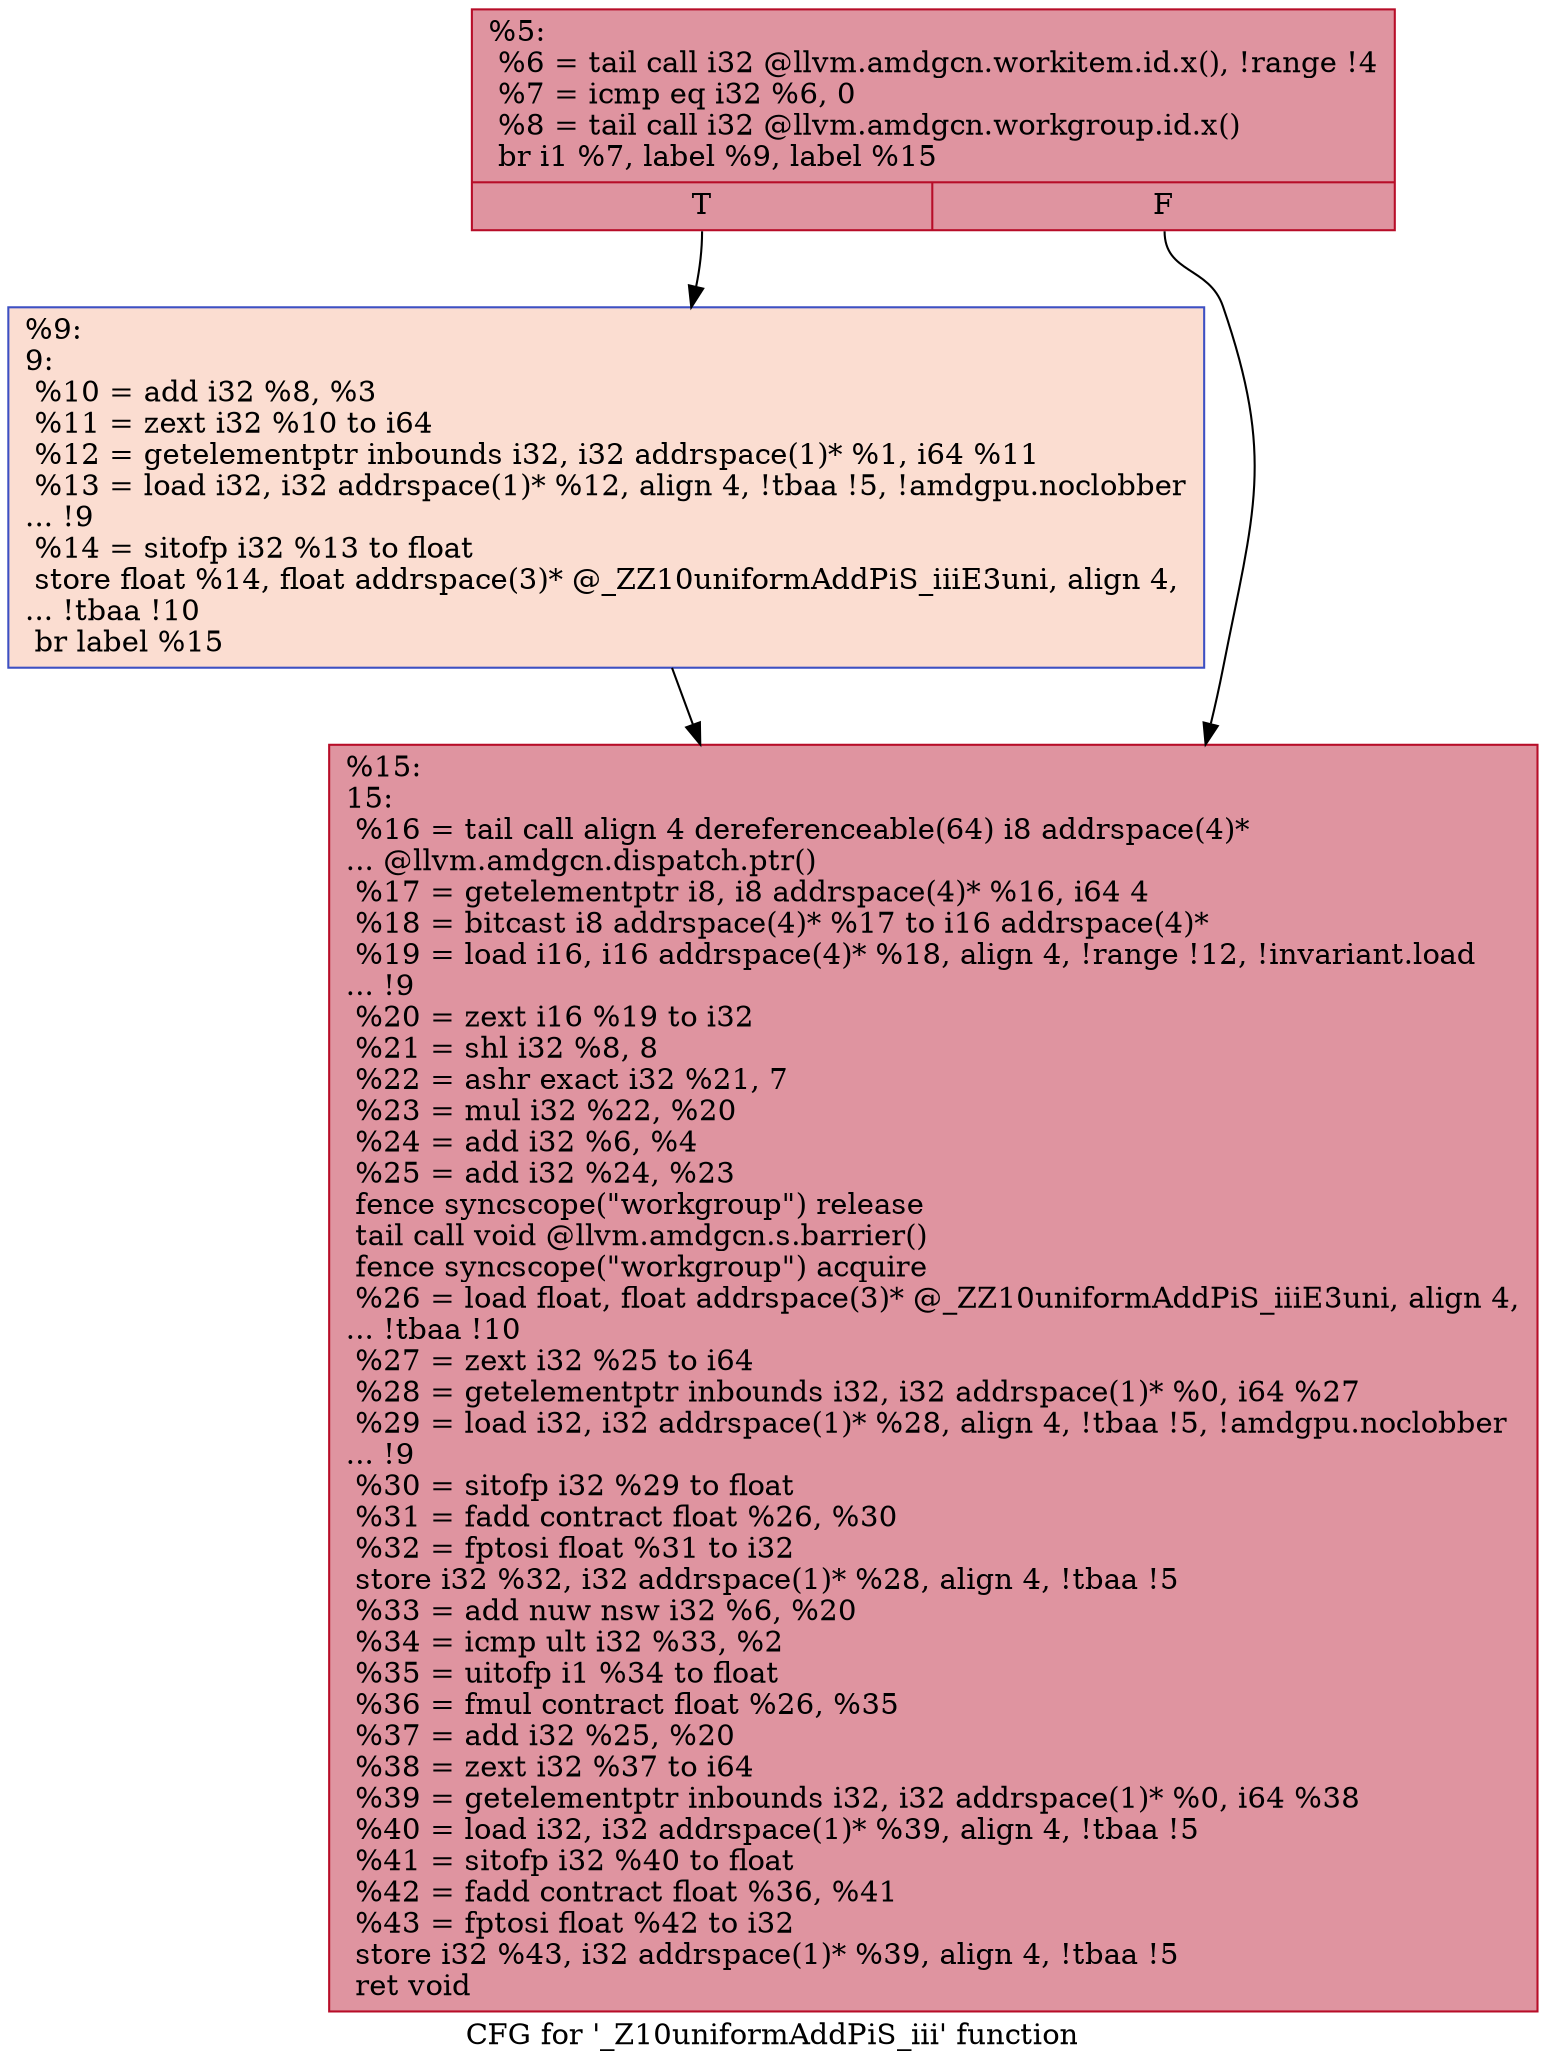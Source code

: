 digraph "CFG for '_Z10uniformAddPiS_iii' function" {
	label="CFG for '_Z10uniformAddPiS_iii' function";

	Node0x4adaaf0 [shape=record,color="#b70d28ff", style=filled, fillcolor="#b70d2870",label="{%5:\l  %6 = tail call i32 @llvm.amdgcn.workitem.id.x(), !range !4\l  %7 = icmp eq i32 %6, 0\l  %8 = tail call i32 @llvm.amdgcn.workgroup.id.x()\l  br i1 %7, label %9, label %15\l|{<s0>T|<s1>F}}"];
	Node0x4adaaf0:s0 -> Node0x4ada220;
	Node0x4adaaf0:s1 -> Node0x4adc1a0;
	Node0x4ada220 [shape=record,color="#3d50c3ff", style=filled, fillcolor="#f7b39670",label="{%9:\l9:                                                \l  %10 = add i32 %8, %3\l  %11 = zext i32 %10 to i64\l  %12 = getelementptr inbounds i32, i32 addrspace(1)* %1, i64 %11\l  %13 = load i32, i32 addrspace(1)* %12, align 4, !tbaa !5, !amdgpu.noclobber\l... !9\l  %14 = sitofp i32 %13 to float\l  store float %14, float addrspace(3)* @_ZZ10uniformAddPiS_iiiE3uni, align 4,\l... !tbaa !10\l  br label %15\l}"];
	Node0x4ada220 -> Node0x4adc1a0;
	Node0x4adc1a0 [shape=record,color="#b70d28ff", style=filled, fillcolor="#b70d2870",label="{%15:\l15:                                               \l  %16 = tail call align 4 dereferenceable(64) i8 addrspace(4)*\l... @llvm.amdgcn.dispatch.ptr()\l  %17 = getelementptr i8, i8 addrspace(4)* %16, i64 4\l  %18 = bitcast i8 addrspace(4)* %17 to i16 addrspace(4)*\l  %19 = load i16, i16 addrspace(4)* %18, align 4, !range !12, !invariant.load\l... !9\l  %20 = zext i16 %19 to i32\l  %21 = shl i32 %8, 8\l  %22 = ashr exact i32 %21, 7\l  %23 = mul i32 %22, %20\l  %24 = add i32 %6, %4\l  %25 = add i32 %24, %23\l  fence syncscope(\"workgroup\") release\l  tail call void @llvm.amdgcn.s.barrier()\l  fence syncscope(\"workgroup\") acquire\l  %26 = load float, float addrspace(3)* @_ZZ10uniformAddPiS_iiiE3uni, align 4,\l... !tbaa !10\l  %27 = zext i32 %25 to i64\l  %28 = getelementptr inbounds i32, i32 addrspace(1)* %0, i64 %27\l  %29 = load i32, i32 addrspace(1)* %28, align 4, !tbaa !5, !amdgpu.noclobber\l... !9\l  %30 = sitofp i32 %29 to float\l  %31 = fadd contract float %26, %30\l  %32 = fptosi float %31 to i32\l  store i32 %32, i32 addrspace(1)* %28, align 4, !tbaa !5\l  %33 = add nuw nsw i32 %6, %20\l  %34 = icmp ult i32 %33, %2\l  %35 = uitofp i1 %34 to float\l  %36 = fmul contract float %26, %35\l  %37 = add i32 %25, %20\l  %38 = zext i32 %37 to i64\l  %39 = getelementptr inbounds i32, i32 addrspace(1)* %0, i64 %38\l  %40 = load i32, i32 addrspace(1)* %39, align 4, !tbaa !5\l  %41 = sitofp i32 %40 to float\l  %42 = fadd contract float %36, %41\l  %43 = fptosi float %42 to i32\l  store i32 %43, i32 addrspace(1)* %39, align 4, !tbaa !5\l  ret void\l}"];
}
